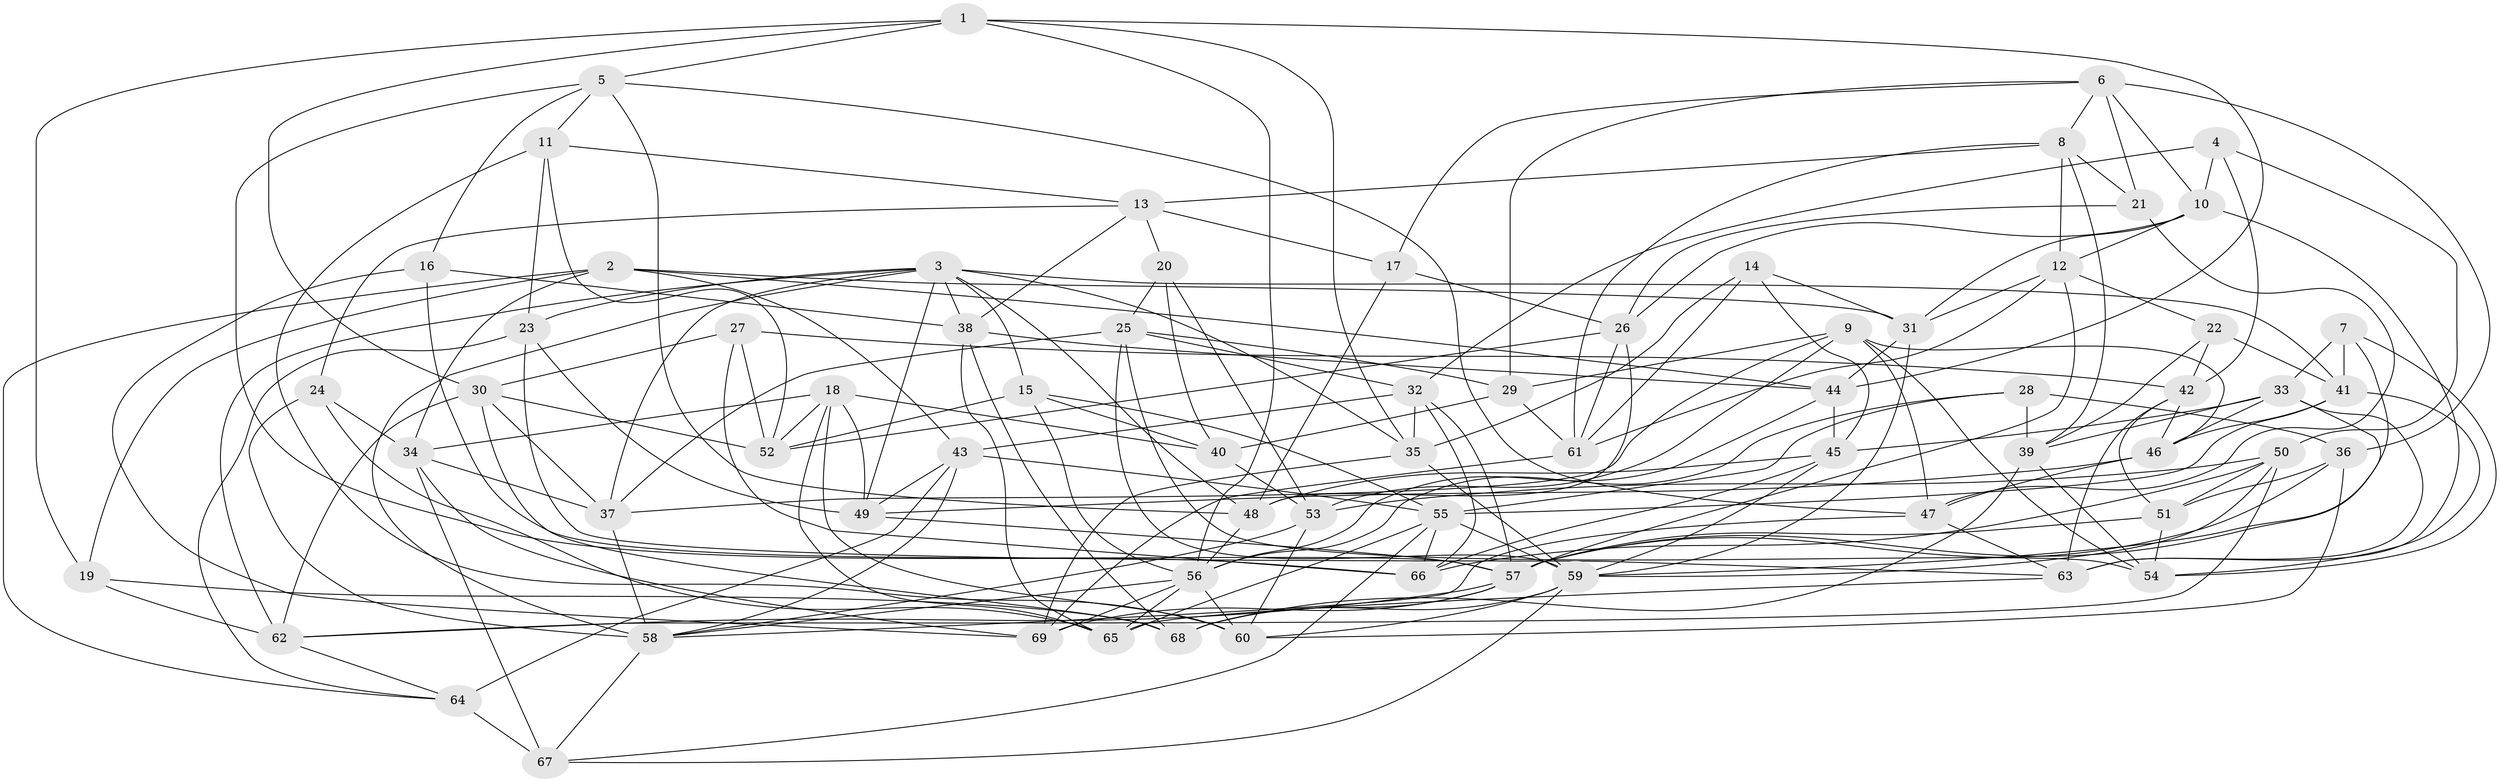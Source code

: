// original degree distribution, {4: 1.0}
// Generated by graph-tools (version 1.1) at 2025/26/03/09/25 03:26:59]
// undirected, 69 vertices, 200 edges
graph export_dot {
graph [start="1"]
  node [color=gray90,style=filled];
  1;
  2;
  3;
  4;
  5;
  6;
  7;
  8;
  9;
  10;
  11;
  12;
  13;
  14;
  15;
  16;
  17;
  18;
  19;
  20;
  21;
  22;
  23;
  24;
  25;
  26;
  27;
  28;
  29;
  30;
  31;
  32;
  33;
  34;
  35;
  36;
  37;
  38;
  39;
  40;
  41;
  42;
  43;
  44;
  45;
  46;
  47;
  48;
  49;
  50;
  51;
  52;
  53;
  54;
  55;
  56;
  57;
  58;
  59;
  60;
  61;
  62;
  63;
  64;
  65;
  66;
  67;
  68;
  69;
  1 -- 5 [weight=1.0];
  1 -- 19 [weight=1.0];
  1 -- 30 [weight=1.0];
  1 -- 35 [weight=1.0];
  1 -- 44 [weight=1.0];
  1 -- 56 [weight=1.0];
  2 -- 19 [weight=1.0];
  2 -- 31 [weight=1.0];
  2 -- 34 [weight=1.0];
  2 -- 43 [weight=1.0];
  2 -- 44 [weight=1.0];
  2 -- 64 [weight=1.0];
  3 -- 15 [weight=1.0];
  3 -- 23 [weight=1.0];
  3 -- 35 [weight=1.0];
  3 -- 37 [weight=1.0];
  3 -- 38 [weight=1.0];
  3 -- 41 [weight=1.0];
  3 -- 48 [weight=1.0];
  3 -- 49 [weight=1.0];
  3 -- 58 [weight=1.0];
  3 -- 62 [weight=1.0];
  4 -- 10 [weight=1.0];
  4 -- 32 [weight=1.0];
  4 -- 42 [weight=1.0];
  4 -- 50 [weight=1.0];
  5 -- 11 [weight=1.0];
  5 -- 16 [weight=1.0];
  5 -- 47 [weight=1.0];
  5 -- 48 [weight=1.0];
  5 -- 66 [weight=1.0];
  6 -- 8 [weight=1.0];
  6 -- 10 [weight=1.0];
  6 -- 17 [weight=1.0];
  6 -- 21 [weight=1.0];
  6 -- 29 [weight=1.0];
  6 -- 36 [weight=1.0];
  7 -- 33 [weight=1.0];
  7 -- 41 [weight=1.0];
  7 -- 54 [weight=1.0];
  7 -- 57 [weight=1.0];
  8 -- 12 [weight=1.0];
  8 -- 13 [weight=1.0];
  8 -- 21 [weight=1.0];
  8 -- 39 [weight=1.0];
  8 -- 61 [weight=1.0];
  9 -- 29 [weight=1.0];
  9 -- 37 [weight=1.0];
  9 -- 46 [weight=1.0];
  9 -- 47 [weight=1.0];
  9 -- 53 [weight=1.0];
  9 -- 54 [weight=1.0];
  10 -- 12 [weight=1.0];
  10 -- 26 [weight=1.0];
  10 -- 31 [weight=1.0];
  10 -- 63 [weight=1.0];
  11 -- 13 [weight=1.0];
  11 -- 23 [weight=2.0];
  11 -- 52 [weight=1.0];
  11 -- 60 [weight=1.0];
  12 -- 22 [weight=1.0];
  12 -- 31 [weight=1.0];
  12 -- 57 [weight=1.0];
  12 -- 61 [weight=1.0];
  13 -- 17 [weight=1.0];
  13 -- 20 [weight=1.0];
  13 -- 24 [weight=1.0];
  13 -- 38 [weight=1.0];
  14 -- 31 [weight=1.0];
  14 -- 35 [weight=1.0];
  14 -- 45 [weight=1.0];
  14 -- 61 [weight=1.0];
  15 -- 40 [weight=1.0];
  15 -- 52 [weight=1.0];
  15 -- 55 [weight=1.0];
  15 -- 56 [weight=2.0];
  16 -- 38 [weight=1.0];
  16 -- 57 [weight=1.0];
  16 -- 69 [weight=1.0];
  17 -- 26 [weight=1.0];
  17 -- 48 [weight=1.0];
  18 -- 34 [weight=1.0];
  18 -- 40 [weight=1.0];
  18 -- 49 [weight=1.0];
  18 -- 52 [weight=1.0];
  18 -- 60 [weight=1.0];
  18 -- 65 [weight=1.0];
  19 -- 62 [weight=1.0];
  19 -- 68 [weight=1.0];
  20 -- 25 [weight=1.0];
  20 -- 40 [weight=1.0];
  20 -- 53 [weight=1.0];
  21 -- 26 [weight=1.0];
  21 -- 47 [weight=1.0];
  22 -- 39 [weight=1.0];
  22 -- 41 [weight=1.0];
  22 -- 42 [weight=1.0];
  23 -- 49 [weight=1.0];
  23 -- 63 [weight=1.0];
  23 -- 64 [weight=1.0];
  24 -- 34 [weight=1.0];
  24 -- 58 [weight=1.0];
  24 -- 65 [weight=1.0];
  25 -- 29 [weight=1.0];
  25 -- 32 [weight=1.0];
  25 -- 37 [weight=1.0];
  25 -- 54 [weight=1.0];
  25 -- 59 [weight=1.0];
  26 -- 48 [weight=1.0];
  26 -- 52 [weight=1.0];
  26 -- 61 [weight=1.0];
  27 -- 30 [weight=1.0];
  27 -- 42 [weight=1.0];
  27 -- 52 [weight=1.0];
  27 -- 66 [weight=1.0];
  28 -- 36 [weight=1.0];
  28 -- 39 [weight=1.0];
  28 -- 55 [weight=1.0];
  28 -- 56 [weight=1.0];
  29 -- 40 [weight=2.0];
  29 -- 61 [weight=1.0];
  30 -- 37 [weight=1.0];
  30 -- 52 [weight=1.0];
  30 -- 62 [weight=1.0];
  30 -- 68 [weight=1.0];
  31 -- 44 [weight=1.0];
  31 -- 59 [weight=1.0];
  32 -- 35 [weight=1.0];
  32 -- 43 [weight=1.0];
  32 -- 57 [weight=1.0];
  32 -- 66 [weight=1.0];
  33 -- 39 [weight=1.0];
  33 -- 45 [weight=1.0];
  33 -- 46 [weight=1.0];
  33 -- 59 [weight=1.0];
  33 -- 63 [weight=1.0];
  34 -- 37 [weight=1.0];
  34 -- 67 [weight=1.0];
  34 -- 69 [weight=1.0];
  35 -- 59 [weight=1.0];
  35 -- 69 [weight=1.0];
  36 -- 51 [weight=2.0];
  36 -- 57 [weight=1.0];
  36 -- 60 [weight=1.0];
  37 -- 58 [weight=1.0];
  38 -- 44 [weight=1.0];
  38 -- 65 [weight=1.0];
  38 -- 68 [weight=1.0];
  39 -- 54 [weight=1.0];
  39 -- 68 [weight=1.0];
  40 -- 53 [weight=1.0];
  41 -- 46 [weight=1.0];
  41 -- 54 [weight=1.0];
  41 -- 55 [weight=1.0];
  42 -- 46 [weight=1.0];
  42 -- 51 [weight=1.0];
  42 -- 63 [weight=1.0];
  43 -- 49 [weight=1.0];
  43 -- 55 [weight=1.0];
  43 -- 58 [weight=1.0];
  43 -- 64 [weight=1.0];
  44 -- 45 [weight=1.0];
  44 -- 56 [weight=1.0];
  45 -- 48 [weight=1.0];
  45 -- 59 [weight=1.0];
  45 -- 66 [weight=1.0];
  46 -- 47 [weight=1.0];
  46 -- 49 [weight=1.0];
  47 -- 58 [weight=1.0];
  47 -- 63 [weight=1.0];
  48 -- 56 [weight=1.0];
  49 -- 57 [weight=1.0];
  50 -- 51 [weight=1.0];
  50 -- 53 [weight=1.0];
  50 -- 59 [weight=1.0];
  50 -- 62 [weight=1.0];
  50 -- 66 [weight=1.0];
  51 -- 54 [weight=1.0];
  51 -- 57 [weight=1.0];
  53 -- 58 [weight=1.0];
  53 -- 60 [weight=1.0];
  55 -- 59 [weight=1.0];
  55 -- 65 [weight=1.0];
  55 -- 66 [weight=1.0];
  55 -- 67 [weight=1.0];
  56 -- 58 [weight=1.0];
  56 -- 60 [weight=1.0];
  56 -- 65 [weight=1.0];
  56 -- 69 [weight=1.0];
  57 -- 62 [weight=1.0];
  57 -- 68 [weight=1.0];
  57 -- 69 [weight=1.0];
  58 -- 67 [weight=1.0];
  59 -- 60 [weight=1.0];
  59 -- 67 [weight=1.0];
  59 -- 68 [weight=1.0];
  61 -- 69 [weight=1.0];
  62 -- 64 [weight=1.0];
  63 -- 65 [weight=1.0];
  64 -- 67 [weight=2.0];
}
